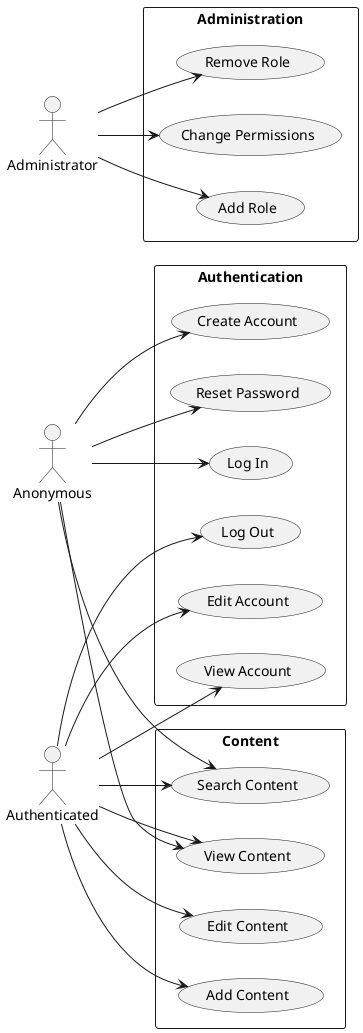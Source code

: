 @startuml UCM_IO-System
left to right direction

actor Anonymous
actor Authenticated
actor Administrator

rectangle Administration {
    usecase "Add Role" as AddRole
    usecase "Remove Role" as RemoveRole
    usecase "Change Permissions" as ChangePermissions
}

rectangle Authentication {
    usecase "Log In" as LogIn
    usecase "Log Out" as LogOut
    usecase "Create Account" as CreateAccount
    usecase "View Account" as ViewAccount
    usecase "Edit Account" as EditAccount
    usecase "Reset Password" as ResetPassword
}

rectangle Content {
    usecase "Search Content" as SearchContent
    usecase "View Content" as ViewContent
    usecase "Edit Content" as EditContent
    usecase "Add Content" as AddContent
}

Anonymous --> LogIn
Anonymous --> CreateAccount
Anonymous --> ResetPassword
Anonymous --> SearchContent
Anonymous --> ViewContent

Authenticated --> LogOut
Authenticated --> ViewAccount
Authenticated --> EditAccount
Authenticated --> SearchContent
Authenticated --> ViewContent
Authenticated --> EditContent
Authenticated --> AddContent

Administrator --> AddRole
Administrator --> RemoveRole
Administrator --> ChangePermissions
@enduml